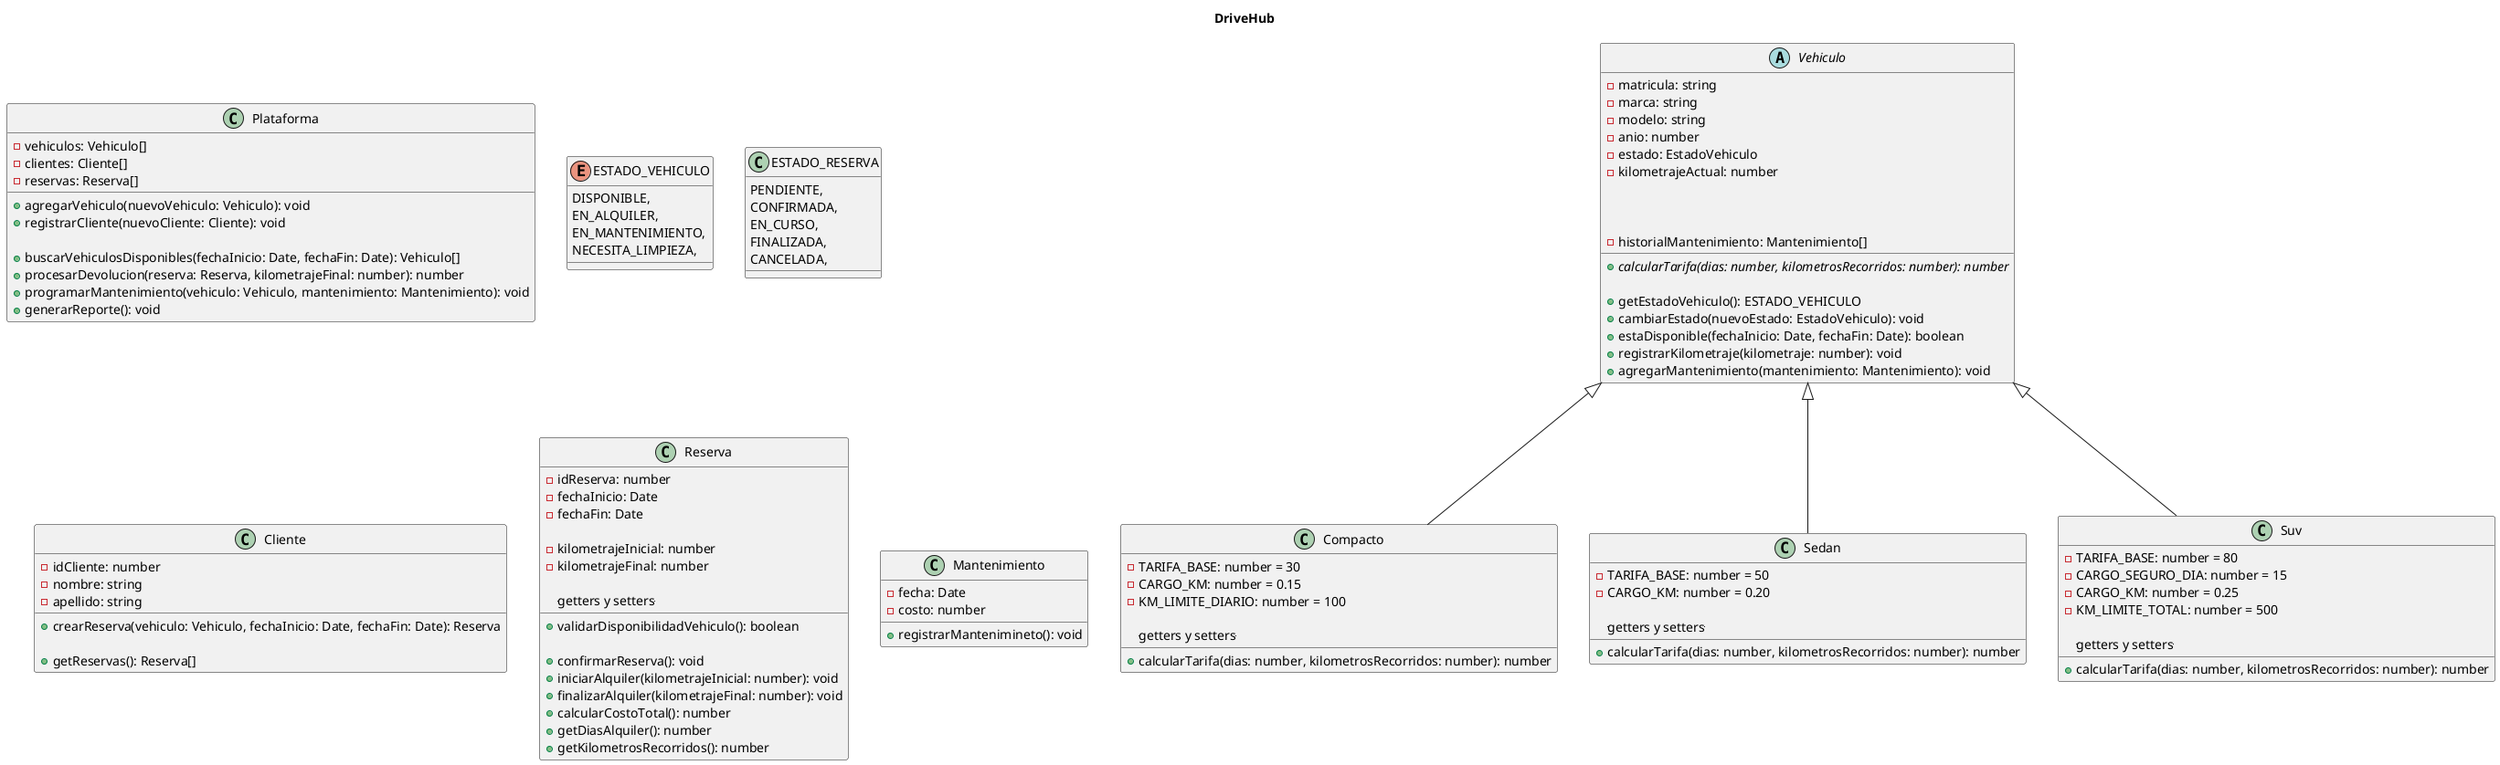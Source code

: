 @startuml

title DriveHub

class Plataforma {
  - vehiculos: Vehiculo[]
  - clientes: Cliente[]
  - reservas: Reserva[]

  + agregarVehiculo(nuevoVehiculo: Vehiculo): void
  + registrarCliente(nuevoCliente: Cliente): void

  + buscarVehiculosDisponibles(fechaInicio: Date, fechaFin: Date): Vehiculo[]
  + procesarDevolucion(reserva: Reserva, kilometrajeFinal: number): number
  + programarMantenimiento(vehiculo: Vehiculo, mantenimiento: Mantenimiento): void
  + generarReporte(): void
}
' // Donde el string sea la matricula , flota de vehículos
' // las reservas de sus clientes.

enum ESTADO_VEHICULO {
  DISPONIBLE,
  EN_ALQUILER,
  EN_MANTENIMIENTO,
  NECESITA_LIMPIEZA,
}

class ESTADO_RESERVA {
  PENDIENTE,
  CONFIRMADA,
  EN_CURSO,
  FINALIZADA,
  CANCELADA,
}

abstract class Vehiculo {
  - matricula: string
  - marca: string
  - modelo: string
  - anio: number
  - estado: EstadoVehiculo
  - kilometrajeActual: number

  + {abstract} calcularTarifa(dias: number, kilometrosRecorridos: number): number

  + getEstadoVehiculo(): ESTADO_VEHICULO
  + cambiarEstado(nuevoEstado: EstadoVehiculo): void
  + estaDisponible(fechaInicio: Date, fechaFin: Date): boolean

  - historialMantenimiento: Mantenimiento[]
  + registrarKilometraje(kilometraje: number): void
  + agregarMantenimiento(mantenimiento: Mantenimiento): void
}
'Por ejemplo el estaDisponible(...): boolean ; es el quiereSubir de la clase Empleado

class Compacto {
  - TARIFA_BASE: number = 30
  - CARGO_KM: number = 0.15
  - KM_LIMITE_DIARIO: number = 100

  --getters y setters--  
  + calcularTarifa(dias: number, kilometrosRecorridos: number): number
}

class Sedan {
  - TARIFA_BASE: number = 50
  - CARGO_KM: number = 0.20

  --getters y setters--    
  + calcularTarifa(dias: number, kilometrosRecorridos: number): number
}

class Suv {
  - TARIFA_BASE: number = 80
  - CARGO_SEGURO_DIA: number = 15
  - CARGO_KM: number = 0.25
  - KM_LIMITE_TOTAL: number = 500

  --getters y setters--  
  + calcularTarifa(dias: number, kilometrosRecorridos: number): number
}

class Cliente {
  - idCliente: number
  - nombre: string
  - apellido: string

  + crearReserva(vehiculo: Vehiculo, fechaInicio: Date, fechaFin: Date): Reserva
  
  + getReservas(): Reserva[]
}

class Reserva {
  - idReserva: number
  - fechaInicio: Date
  - fechaFin: Date

  - kilometrajeInicial: number
  - kilometrajeFinal: number
  
  --getters y setters--    
  + validarDisponibilidadVehiculo(): boolean

  + confirmarReserva(): void
  + iniciarAlquiler(kilometrajeInicial: number): void
  + finalizarAlquiler(kilometrajeFinal: number): void
  + calcularCostoTotal(): number
  + getDiasAlquiler(): number
  + getKilometrosRecorridos(): number
}
' Y el validarDisponibilidadVehiculo() usa el vehiculo.estaDisponible(...) dadas las fechas que se pasan en la reserva.

class Mantenimiento {
  - fecha: Date
  - costo: number
  + registrarMantenimineto(): void
}

'Relaciones
' "Un Cliente puede tener cero, una o múltiples reservas"
' Cliente 1 -- 0..* Reserva

Vehiculo <|-- Compacto
Vehiculo <|-- Sedan
Vehiculo <|-- Suv

'// Un cliente puede crear una reserva para un vehículo específico, indicando fecha inicio y fin.

@enduml
